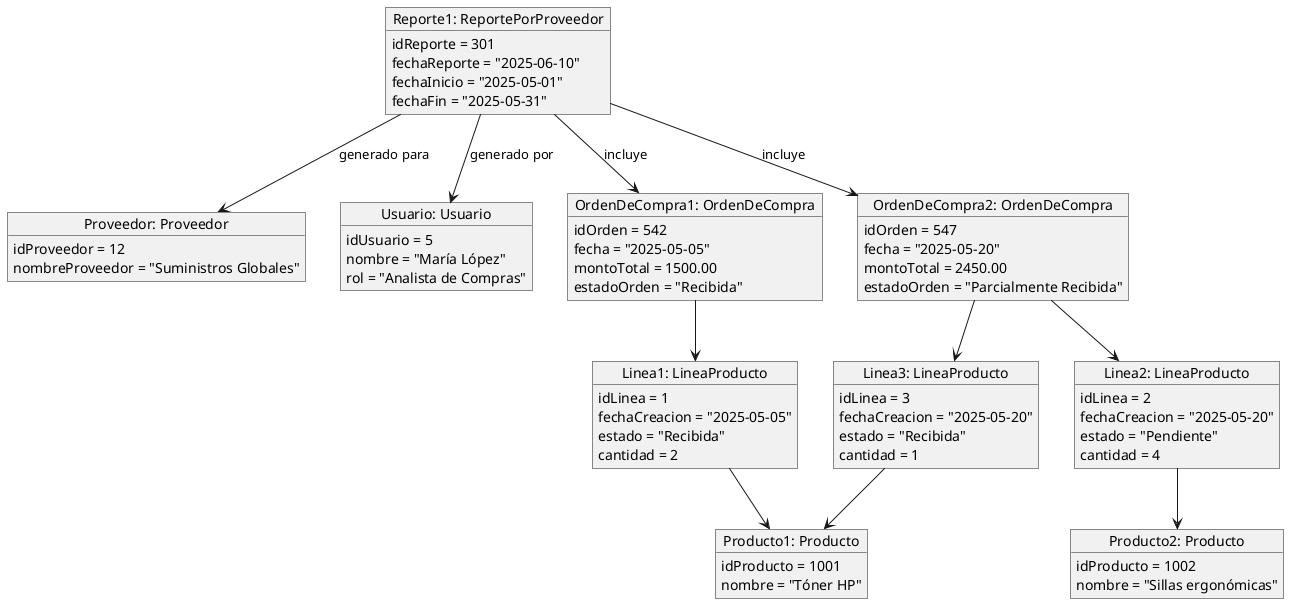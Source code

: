 @startuml Diagrama de Objetos

' ==== Objetos del escenario: Reporte de Compras por Proveedor ====

object "Reporte1: ReportePorProveedor" as reporte {
  idReporte = 301
  fechaReporte = "2025-06-10"
  fechaInicio = "2025-05-01"
  fechaFin = "2025-05-31"
}

object "Proveedor: Proveedor" as proveedor {
  idProveedor = 12
  nombreProveedor = "Suministros Globales"
}

object "Usuario: Usuario" as usuario {
  idUsuario = 5
  nombre = "María López"
  rol = "Analista de Compras"
}

object "OrdenDeCompra1: OrdenDeCompra" as orden1 {
  idOrden = 542
  fecha = "2025-05-05"
  montoTotal = 1500.00
  estadoOrden = "Recibida"
}

object "OrdenDeCompra2: OrdenDeCompra" as orden2 {
  idOrden = 547
  fecha = "2025-05-20"
  montoTotal = 2450.00
  estadoOrden = "Parcialmente Recibida"
}

object "Producto1: Producto" as producto1 {
  idProducto = 1001
  nombre = "Tóner HP"
}

object "Producto2: Producto" as producto2 {
  idProducto = 1002
  nombre = "Sillas ergonómicas"
}

object "Linea1: LineaProducto" as linea1 {
  idLinea = 1
  fechaCreacion = "2025-05-05"
  estado = "Recibida"
  cantidad = 2
}

object "Linea2: LineaProducto" as linea2 {
  idLinea = 2
  fechaCreacion = "2025-05-20"
  estado = "Pendiente"
  cantidad = 4
}

object "Linea3: LineaProducto" as linea3 {
  idLinea = 3
  fechaCreacion = "2025-05-20"
  estado = "Recibida"
  cantidad = 1
}

' ==== Relaciones entre objetos ====

reporte --> proveedor : generado para
reporte --> usuario : generado por
reporte --> orden1 : incluye
reporte --> orden2 : incluye

orden1 --> linea1
orden2 --> linea2
orden2 --> linea3

linea1 --> producto1
linea2 --> producto2
linea3 --> producto1

@enduml
